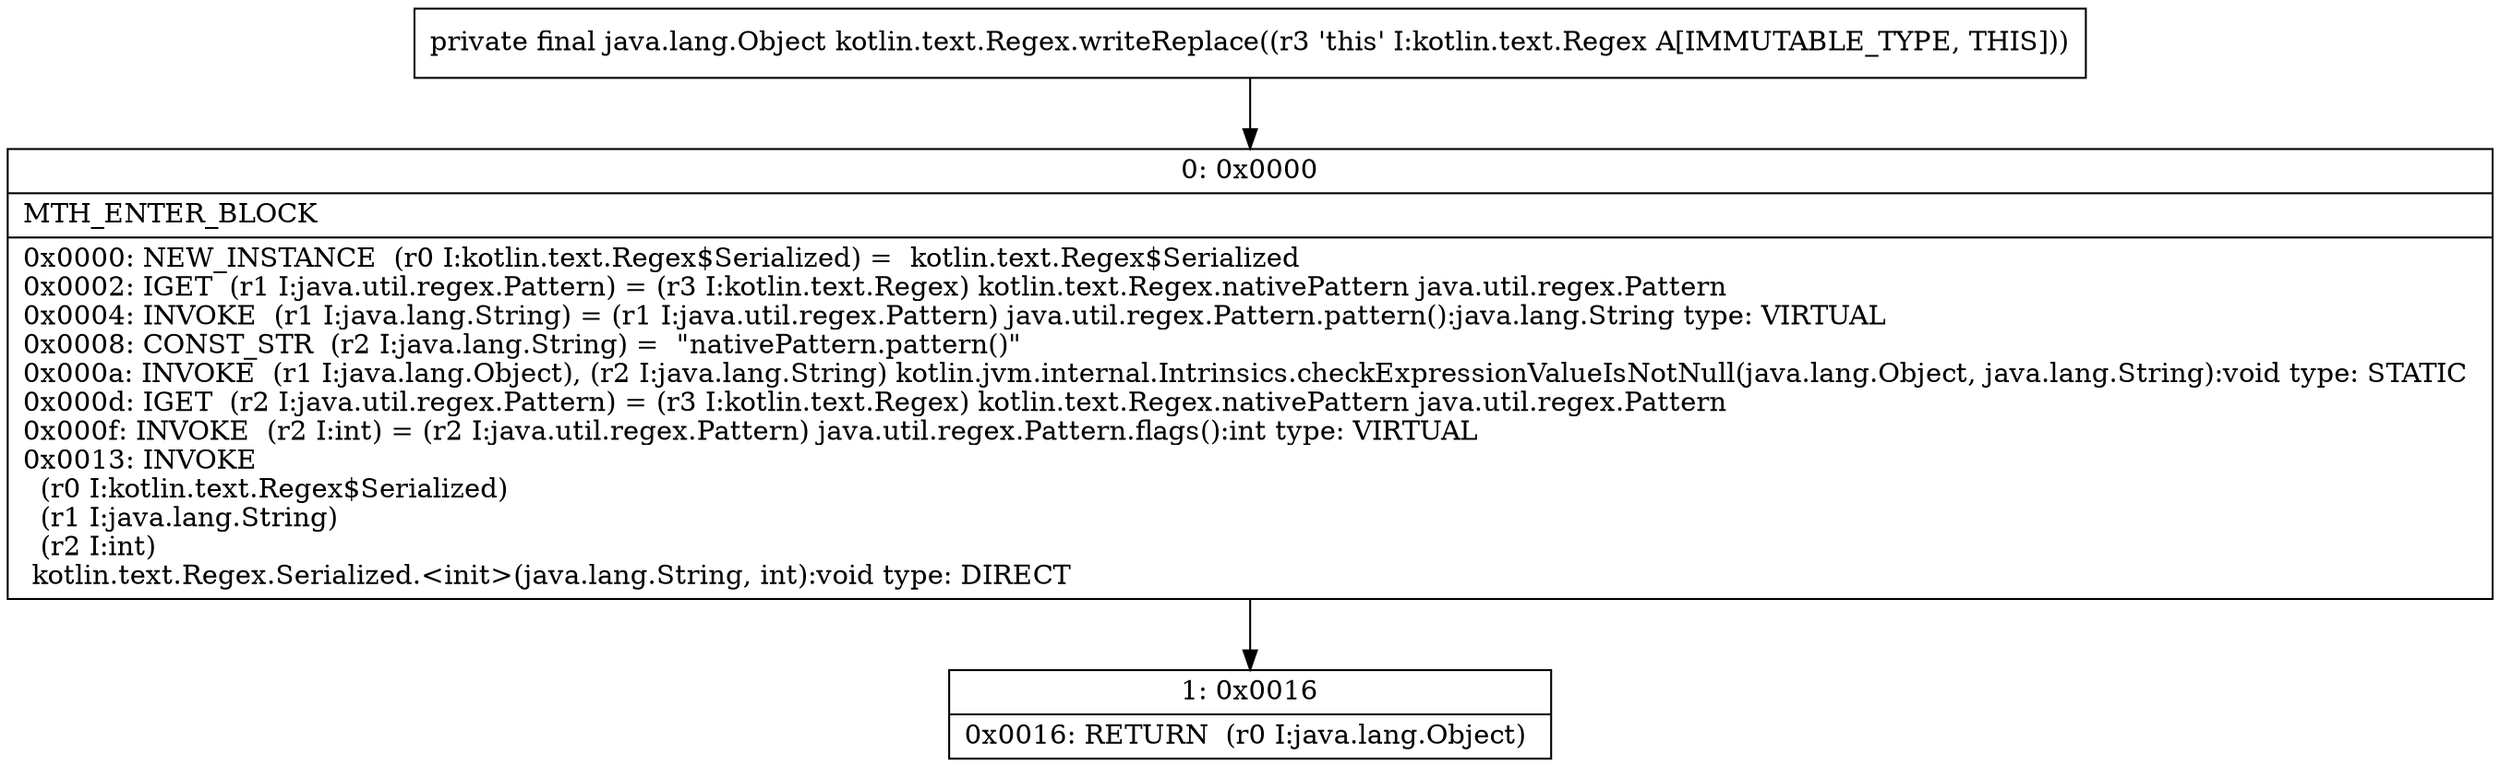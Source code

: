 digraph "CFG forkotlin.text.Regex.writeReplace()Ljava\/lang\/Object;" {
Node_0 [shape=record,label="{0\:\ 0x0000|MTH_ENTER_BLOCK\l|0x0000: NEW_INSTANCE  (r0 I:kotlin.text.Regex$Serialized) =  kotlin.text.Regex$Serialized \l0x0002: IGET  (r1 I:java.util.regex.Pattern) = (r3 I:kotlin.text.Regex) kotlin.text.Regex.nativePattern java.util.regex.Pattern \l0x0004: INVOKE  (r1 I:java.lang.String) = (r1 I:java.util.regex.Pattern) java.util.regex.Pattern.pattern():java.lang.String type: VIRTUAL \l0x0008: CONST_STR  (r2 I:java.lang.String) =  \"nativePattern.pattern()\" \l0x000a: INVOKE  (r1 I:java.lang.Object), (r2 I:java.lang.String) kotlin.jvm.internal.Intrinsics.checkExpressionValueIsNotNull(java.lang.Object, java.lang.String):void type: STATIC \l0x000d: IGET  (r2 I:java.util.regex.Pattern) = (r3 I:kotlin.text.Regex) kotlin.text.Regex.nativePattern java.util.regex.Pattern \l0x000f: INVOKE  (r2 I:int) = (r2 I:java.util.regex.Pattern) java.util.regex.Pattern.flags():int type: VIRTUAL \l0x0013: INVOKE  \l  (r0 I:kotlin.text.Regex$Serialized)\l  (r1 I:java.lang.String)\l  (r2 I:int)\l kotlin.text.Regex.Serialized.\<init\>(java.lang.String, int):void type: DIRECT \l}"];
Node_1 [shape=record,label="{1\:\ 0x0016|0x0016: RETURN  (r0 I:java.lang.Object) \l}"];
MethodNode[shape=record,label="{private final java.lang.Object kotlin.text.Regex.writeReplace((r3 'this' I:kotlin.text.Regex A[IMMUTABLE_TYPE, THIS])) }"];
MethodNode -> Node_0;
Node_0 -> Node_1;
}

